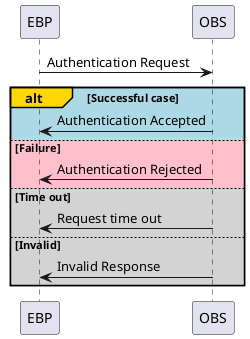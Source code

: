 @startuml
participant "EBP" as Alice
participant "OBS" as Bob

Alice -> Bob: Authentication Request
alt#Gold #LightBlue Successful case
    Bob -> Alice: Authentication Accepted
else #Pink Failure
    Bob -> Alice: Authentication Rejected
else #LightGray Time out
    Bob -> Alice: Request time out
else #LightGray Invalid
    Bob -> Alice: Invalid Response
end
@enduml